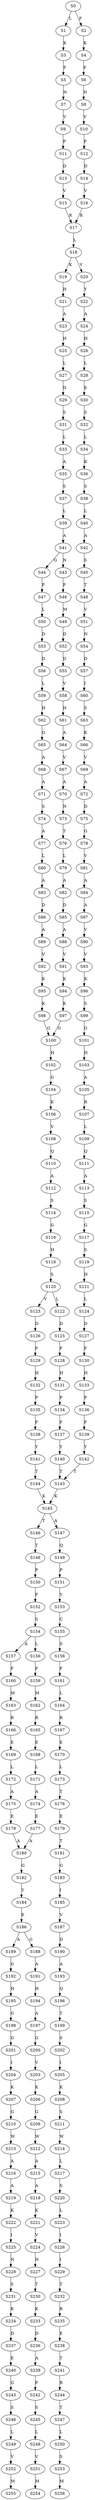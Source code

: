 strict digraph  {
	S0 -> S1 [ label = L ];
	S0 -> S2 [ label = F ];
	S1 -> S3 [ label = K ];
	S2 -> S4 [ label = K ];
	S3 -> S5 [ label = F ];
	S4 -> S6 [ label = F ];
	S5 -> S7 [ label = N ];
	S6 -> S8 [ label = N ];
	S7 -> S9 [ label = V ];
	S8 -> S10 [ label = V ];
	S9 -> S11 [ label = P ];
	S10 -> S12 [ label = P ];
	S11 -> S13 [ label = D ];
	S12 -> S14 [ label = D ];
	S13 -> S15 [ label = V ];
	S14 -> S16 [ label = V ];
	S15 -> S17 [ label = R ];
	S16 -> S17 [ label = R ];
	S17 -> S18 [ label = L ];
	S18 -> S19 [ label = K ];
	S18 -> S20 [ label = V ];
	S19 -> S21 [ label = H ];
	S20 -> S22 [ label = Y ];
	S21 -> S23 [ label = A ];
	S22 -> S24 [ label = A ];
	S23 -> S25 [ label = H ];
	S24 -> S26 [ label = H ];
	S25 -> S27 [ label = L ];
	S26 -> S28 [ label = L ];
	S27 -> S29 [ label = D ];
	S28 -> S30 [ label = E ];
	S29 -> S31 [ label = S ];
	S30 -> S32 [ label = S ];
	S31 -> S33 [ label = L ];
	S32 -> S34 [ label = L ];
	S33 -> S35 [ label = A ];
	S34 -> S36 [ label = K ];
	S35 -> S37 [ label = S ];
	S36 -> S38 [ label = S ];
	S37 -> S39 [ label = L ];
	S38 -> S40 [ label = L ];
	S39 -> S41 [ label = A ];
	S40 -> S42 [ label = A ];
	S41 -> S43 [ label = N ];
	S41 -> S44 [ label = G ];
	S42 -> S45 [ label = S ];
	S43 -> S46 [ label = P ];
	S44 -> S47 [ label = P ];
	S45 -> S48 [ label = T ];
	S46 -> S49 [ label = M ];
	S47 -> S50 [ label = L ];
	S48 -> S51 [ label = V ];
	S49 -> S52 [ label = D ];
	S50 -> S53 [ label = D ];
	S51 -> S54 [ label = N ];
	S52 -> S55 [ label = D ];
	S53 -> S56 [ label = D ];
	S54 -> S57 [ label = D ];
	S55 -> S58 [ label = V ];
	S56 -> S59 [ label = L ];
	S57 -> S60 [ label = I ];
	S58 -> S61 [ label = H ];
	S59 -> S62 [ label = H ];
	S60 -> S63 [ label = S ];
	S61 -> S64 [ label = A ];
	S62 -> S65 [ label = G ];
	S63 -> S66 [ label = K ];
	S64 -> S67 [ label = V ];
	S65 -> S68 [ label = A ];
	S66 -> S69 [ label = V ];
	S67 -> S70 [ label = A ];
	S68 -> S71 [ label = A ];
	S69 -> S72 [ label = A ];
	S70 -> S73 [ label = N ];
	S71 -> S74 [ label = S ];
	S72 -> S75 [ label = D ];
	S73 -> S76 [ label = T ];
	S74 -> S77 [ label = A ];
	S75 -> S78 [ label = G ];
	S76 -> S79 [ label = L ];
	S77 -> S80 [ label = L ];
	S78 -> S81 [ label = V ];
	S79 -> S82 [ label = A ];
	S80 -> S83 [ label = A ];
	S81 -> S84 [ label = A ];
	S82 -> S85 [ label = D ];
	S83 -> S86 [ label = D ];
	S84 -> S87 [ label = A ];
	S85 -> S88 [ label = A ];
	S86 -> S89 [ label = A ];
	S87 -> S90 [ label = V ];
	S88 -> S91 [ label = V ];
	S89 -> S92 [ label = V ];
	S90 -> S93 [ label = V ];
	S91 -> S94 [ label = K ];
	S92 -> S95 [ label = K ];
	S93 -> S96 [ label = K ];
	S94 -> S97 [ label = K ];
	S95 -> S98 [ label = K ];
	S96 -> S99 [ label = S ];
	S97 -> S100 [ label = G ];
	S98 -> S100 [ label = G ];
	S99 -> S101 [ label = G ];
	S100 -> S102 [ label = H ];
	S101 -> S103 [ label = H ];
	S102 -> S104 [ label = G ];
	S103 -> S105 [ label = A ];
	S104 -> S106 [ label = K ];
	S105 -> S107 [ label = R ];
	S106 -> S108 [ label = V ];
	S107 -> S109 [ label = L ];
	S108 -> S110 [ label = Q ];
	S109 -> S111 [ label = Q ];
	S110 -> S112 [ label = A ];
	S111 -> S113 [ label = A ];
	S112 -> S114 [ label = S ];
	S113 -> S115 [ label = S ];
	S114 -> S116 [ label = G ];
	S115 -> S117 [ label = G ];
	S116 -> S118 [ label = H ];
	S117 -> S119 [ label = S ];
	S118 -> S120 [ label = S ];
	S119 -> S121 [ label = H ];
	S120 -> S122 [ label = L ];
	S120 -> S123 [ label = V ];
	S121 -> S124 [ label = L ];
	S122 -> S125 [ label = D ];
	S123 -> S126 [ label = D ];
	S124 -> S127 [ label = D ];
	S125 -> S128 [ label = F ];
	S126 -> S129 [ label = F ];
	S127 -> S130 [ label = F ];
	S128 -> S131 [ label = H ];
	S129 -> S132 [ label = H ];
	S130 -> S133 [ label = H ];
	S131 -> S134 [ label = P ];
	S132 -> S135 [ label = P ];
	S133 -> S136 [ label = P ];
	S134 -> S137 [ label = F ];
	S135 -> S138 [ label = F ];
	S136 -> S139 [ label = F ];
	S137 -> S140 [ label = Y ];
	S138 -> S141 [ label = Y ];
	S139 -> S142 [ label = Y ];
	S140 -> S143 [ label = T ];
	S141 -> S144 [ label = T ];
	S142 -> S143 [ label = T ];
	S143 -> S145 [ label = K ];
	S144 -> S145 [ label = K ];
	S145 -> S146 [ label = T ];
	S145 -> S147 [ label = A ];
	S146 -> S148 [ label = T ];
	S147 -> S149 [ label = Q ];
	S148 -> S150 [ label = P ];
	S149 -> S151 [ label = P ];
	S150 -> S152 [ label = F ];
	S151 -> S153 [ label = Y ];
	S152 -> S154 [ label = S ];
	S153 -> S155 [ label = C ];
	S154 -> S156 [ label = L ];
	S154 -> S157 [ label = A ];
	S155 -> S158 [ label = S ];
	S156 -> S159 [ label = F ];
	S157 -> S160 [ label = F ];
	S158 -> S161 [ label = F ];
	S159 -> S162 [ label = M ];
	S160 -> S163 [ label = M ];
	S161 -> S164 [ label = L ];
	S162 -> S165 [ label = R ];
	S163 -> S166 [ label = R ];
	S164 -> S167 [ label = R ];
	S165 -> S168 [ label = E ];
	S166 -> S169 [ label = E ];
	S167 -> S170 [ label = E ];
	S168 -> S171 [ label = L ];
	S169 -> S172 [ label = L ];
	S170 -> S173 [ label = L ];
	S171 -> S174 [ label = A ];
	S172 -> S175 [ label = A ];
	S173 -> S176 [ label = T ];
	S174 -> S177 [ label = E ];
	S175 -> S178 [ label = E ];
	S176 -> S179 [ label = E ];
	S177 -> S180 [ label = A ];
	S178 -> S180 [ label = A ];
	S179 -> S181 [ label = T ];
	S180 -> S182 [ label = G ];
	S181 -> S183 [ label = G ];
	S182 -> S184 [ label = Y ];
	S183 -> S185 [ label = I ];
	S184 -> S186 [ label = E ];
	S185 -> S187 [ label = V ];
	S186 -> S188 [ label = G ];
	S186 -> S189 [ label = A ];
	S187 -> S190 [ label = D ];
	S188 -> S191 [ label = A ];
	S189 -> S192 [ label = G ];
	S190 -> S193 [ label = A ];
	S191 -> S194 [ label = H ];
	S192 -> S195 [ label = H ];
	S193 -> S196 [ label = Q ];
	S194 -> S197 [ label = A ];
	S195 -> S198 [ label = G ];
	S196 -> S199 [ label = T ];
	S197 -> S200 [ label = G ];
	S198 -> S201 [ label = G ];
	S199 -> S202 [ label = S ];
	S200 -> S203 [ label = V ];
	S201 -> S204 [ label = I ];
	S202 -> S205 [ label = I ];
	S203 -> S206 [ label = K ];
	S204 -> S207 [ label = K ];
	S205 -> S208 [ label = K ];
	S206 -> S209 [ label = G ];
	S207 -> S210 [ label = G ];
	S208 -> S211 [ label = S ];
	S209 -> S212 [ label = W ];
	S210 -> S213 [ label = W ];
	S211 -> S214 [ label = W ];
	S212 -> S215 [ label = A ];
	S213 -> S216 [ label = A ];
	S214 -> S217 [ label = L ];
	S215 -> S218 [ label = A ];
	S216 -> S219 [ label = A ];
	S217 -> S220 [ label = S ];
	S218 -> S221 [ label = K ];
	S219 -> S222 [ label = K ];
	S220 -> S223 [ label = L ];
	S221 -> S224 [ label = V ];
	S222 -> S225 [ label = I ];
	S223 -> S226 [ label = I ];
	S224 -> S227 [ label = N ];
	S225 -> S228 [ label = N ];
	S226 -> S229 [ label = I ];
	S227 -> S230 [ label = T ];
	S228 -> S231 [ label = S ];
	S229 -> S232 [ label = T ];
	S230 -> S233 [ label = K ];
	S231 -> S234 [ label = K ];
	S232 -> S235 [ label = R ];
	S233 -> S236 [ label = D ];
	S234 -> S237 [ label = D ];
	S235 -> S238 [ label = E ];
	S236 -> S239 [ label = A ];
	S237 -> S240 [ label = E ];
	S238 -> S241 [ label = T ];
	S239 -> S242 [ label = P ];
	S240 -> S243 [ label = G ];
	S241 -> S244 [ label = R ];
	S242 -> S245 [ label = S ];
	S243 -> S246 [ label = S ];
	S244 -> S247 [ label = T ];
	S245 -> S248 [ label = L ];
	S246 -> S249 [ label = L ];
	S247 -> S250 [ label = L ];
	S248 -> S251 [ label = V ];
	S249 -> S252 [ label = V ];
	S250 -> S253 [ label = S ];
	S251 -> S254 [ label = M ];
	S252 -> S255 [ label = M ];
	S253 -> S256 [ label = M ];
}
